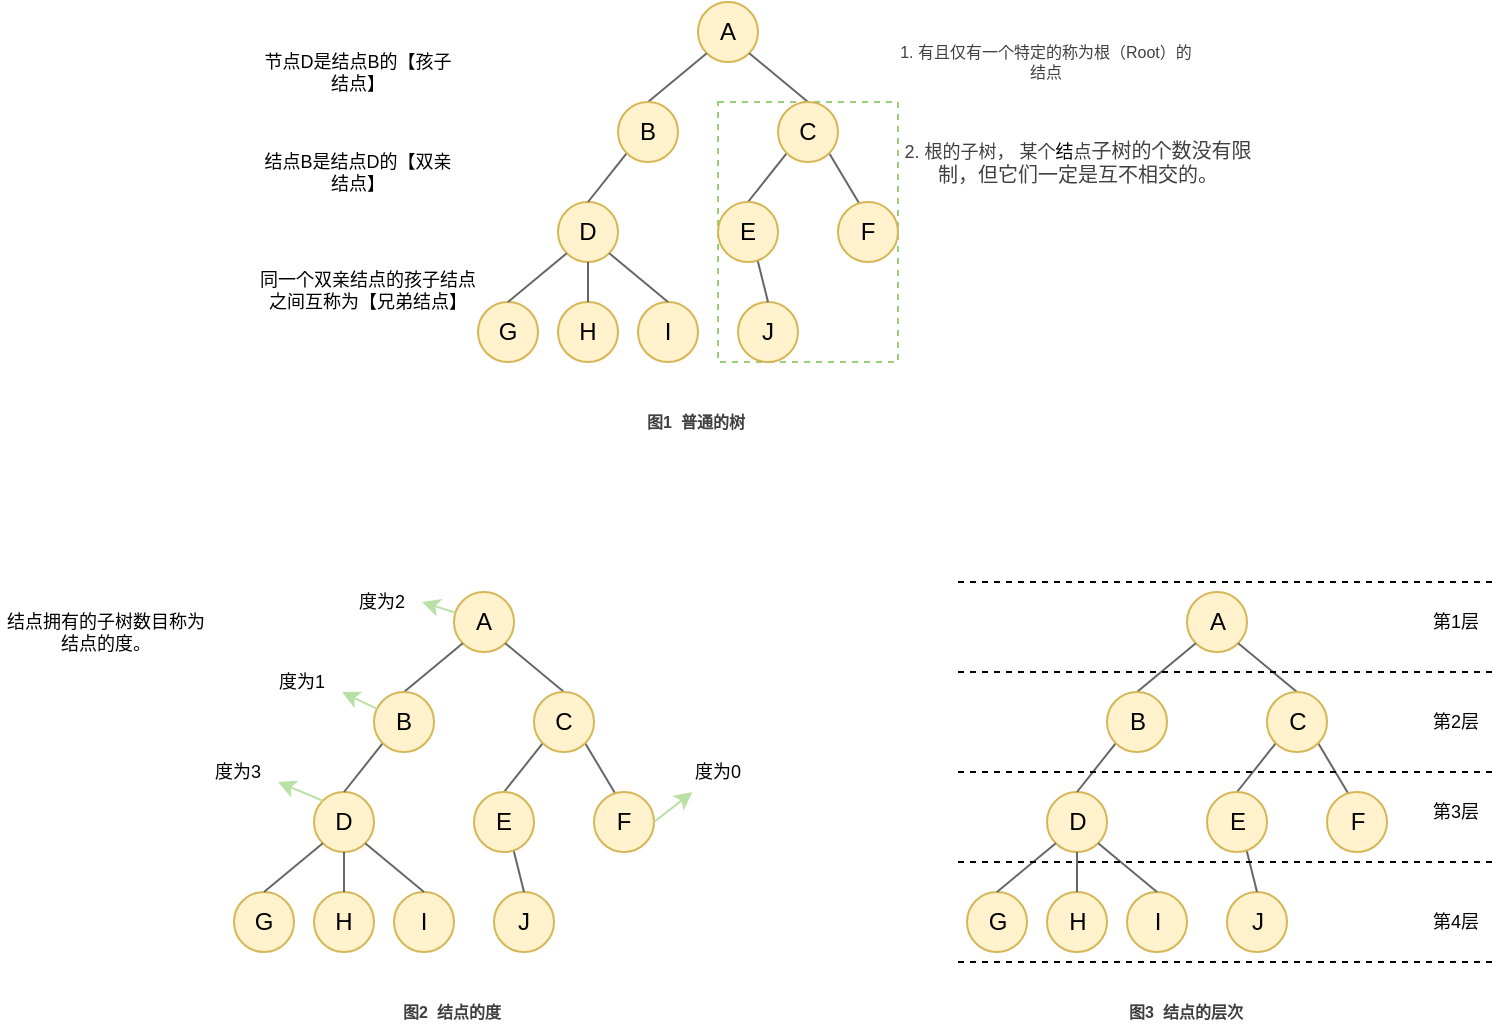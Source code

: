 <mxfile version="14.1.2" type="github">
  <diagram id="wbtQebCqkb7v4KOvZVG4" name="第 1 页">
    <mxGraphModel dx="981" dy="1744" grid="1" gridSize="10" guides="1" tooltips="1" connect="1" arrows="0" fold="1" page="1" pageScale="1" pageWidth="827" pageHeight="1169" math="0" shadow="0">
      <root>
        <mxCell id="0" />
        <mxCell id="1" parent="0" />
        <mxCell id="chGvUEU8lOG_RV2B_Zeu-36" value="" style="rounded=0;whiteSpace=wrap;html=1;fontSize=8;dashed=1;strokeColor=#97D077;" vertex="1" parent="1">
          <mxGeometry x="370" y="-1040" width="90" height="130" as="geometry" />
        </mxCell>
        <mxCell id="chGvUEU8lOG_RV2B_Zeu-2" value="D" style="ellipse;whiteSpace=wrap;html=1;aspect=fixed;fillColor=#fff2cc;strokeColor=#d6b656;" vertex="1" parent="1">
          <mxGeometry x="290" y="-990" width="30" height="30" as="geometry" />
        </mxCell>
        <mxCell id="chGvUEU8lOG_RV2B_Zeu-3" value="A" style="ellipse;whiteSpace=wrap;html=1;aspect=fixed;fillColor=#fff2cc;strokeColor=#d6b656;" vertex="1" parent="1">
          <mxGeometry x="360" y="-1090" width="30" height="30" as="geometry" />
        </mxCell>
        <mxCell id="chGvUEU8lOG_RV2B_Zeu-5" value="J" style="ellipse;whiteSpace=wrap;html=1;aspect=fixed;fillColor=#fff2cc;strokeColor=#d6b656;" vertex="1" parent="1">
          <mxGeometry x="380" y="-940" width="30" height="30" as="geometry" />
        </mxCell>
        <mxCell id="chGvUEU8lOG_RV2B_Zeu-6" value="G" style="ellipse;whiteSpace=wrap;html=1;aspect=fixed;fillColor=#fff2cc;strokeColor=#d6b656;" vertex="1" parent="1">
          <mxGeometry x="250" y="-940" width="30" height="30" as="geometry" />
        </mxCell>
        <mxCell id="chGvUEU8lOG_RV2B_Zeu-9" value="I" style="ellipse;whiteSpace=wrap;html=1;aspect=fixed;fillColor=#fff2cc;strokeColor=#d6b656;" vertex="1" parent="1">
          <mxGeometry x="330" y="-940" width="30" height="30" as="geometry" />
        </mxCell>
        <mxCell id="chGvUEU8lOG_RV2B_Zeu-10" value="H" style="ellipse;whiteSpace=wrap;html=1;aspect=fixed;fillColor=#fff2cc;strokeColor=#d6b656;" vertex="1" parent="1">
          <mxGeometry x="290" y="-940" width="30" height="30" as="geometry" />
        </mxCell>
        <mxCell id="chGvUEU8lOG_RV2B_Zeu-14" value="" style="endArrow=none;html=1;entryX=1;entryY=1;entryDx=0;entryDy=0;exitX=0.5;exitY=0;exitDx=0;exitDy=0;strokeWidth=1;strokeColor=#666666;" edge="1" parent="1" source="chGvUEU8lOG_RV2B_Zeu-29" target="chGvUEU8lOG_RV2B_Zeu-3">
          <mxGeometry width="50" height="50" relative="1" as="geometry">
            <mxPoint x="510" y="-1050" as="sourcePoint" />
            <mxPoint x="560" y="-1100" as="targetPoint" />
          </mxGeometry>
        </mxCell>
        <mxCell id="chGvUEU8lOG_RV2B_Zeu-15" value="" style="endArrow=none;html=1;entryX=0;entryY=1;entryDx=0;entryDy=0;exitX=0.5;exitY=0;exitDx=0;exitDy=0;strokeColor=#666666;strokeWidth=1;" edge="1" parent="1" source="chGvUEU8lOG_RV2B_Zeu-28" target="chGvUEU8lOG_RV2B_Zeu-3">
          <mxGeometry width="50" height="50" relative="1" as="geometry">
            <mxPoint x="250" y="-1030" as="sourcePoint" />
            <mxPoint x="300" y="-1080" as="targetPoint" />
          </mxGeometry>
        </mxCell>
        <mxCell id="chGvUEU8lOG_RV2B_Zeu-16" value="" style="endArrow=none;html=1;entryX=0;entryY=1;entryDx=0;entryDy=0;exitX=0.5;exitY=0;exitDx=0;exitDy=0;strokeColor=#666666;strokeWidth=1;" edge="1" parent="1" source="chGvUEU8lOG_RV2B_Zeu-2" target="chGvUEU8lOG_RV2B_Zeu-28">
          <mxGeometry width="50" height="50" relative="1" as="geometry">
            <mxPoint x="305" y="-980" as="sourcePoint" />
            <mxPoint x="530" y="-980" as="targetPoint" />
          </mxGeometry>
        </mxCell>
        <mxCell id="chGvUEU8lOG_RV2B_Zeu-17" value="" style="endArrow=none;html=1;entryX=1;entryY=1;entryDx=0;entryDy=0;exitX=0.369;exitY=0.051;exitDx=0;exitDy=0;strokeColor=#666666;strokeWidth=1;exitPerimeter=0;" edge="1" parent="1" source="chGvUEU8lOG_RV2B_Zeu-31" target="chGvUEU8lOG_RV2B_Zeu-29">
          <mxGeometry width="50" height="50" relative="1" as="geometry">
            <mxPoint x="590" y="-960" as="sourcePoint" />
            <mxPoint x="425.607" y="-1014.393" as="targetPoint" />
          </mxGeometry>
        </mxCell>
        <mxCell id="chGvUEU8lOG_RV2B_Zeu-18" value="" style="endArrow=none;html=1;exitX=0.5;exitY=0;exitDx=0;exitDy=0;strokeColor=#666666;strokeWidth=1;entryX=0;entryY=1;entryDx=0;entryDy=0;" edge="1" parent="1" source="chGvUEU8lOG_RV2B_Zeu-30" target="chGvUEU8lOG_RV2B_Zeu-29">
          <mxGeometry width="50" height="50" relative="1" as="geometry">
            <mxPoint x="395" y="-990" as="sourcePoint" />
            <mxPoint x="405" y="-1000" as="targetPoint" />
          </mxGeometry>
        </mxCell>
        <mxCell id="chGvUEU8lOG_RV2B_Zeu-19" value="" style="endArrow=none;html=1;entryX=0;entryY=1;entryDx=0;entryDy=0;exitX=0.5;exitY=0;exitDx=0;exitDy=0;strokeColor=#666666;strokeWidth=1;" edge="1" parent="1" source="chGvUEU8lOG_RV2B_Zeu-6" target="chGvUEU8lOG_RV2B_Zeu-2">
          <mxGeometry width="50" height="50" relative="1" as="geometry">
            <mxPoint x="190" y="-970" as="sourcePoint" />
            <mxPoint x="240" y="-1020" as="targetPoint" />
          </mxGeometry>
        </mxCell>
        <mxCell id="chGvUEU8lOG_RV2B_Zeu-20" value="" style="endArrow=none;html=1;entryX=0.5;entryY=1;entryDx=0;entryDy=0;strokeColor=#666666;strokeWidth=1;" edge="1" parent="1" source="chGvUEU8lOG_RV2B_Zeu-10" target="chGvUEU8lOG_RV2B_Zeu-2">
          <mxGeometry width="50" height="50" relative="1" as="geometry">
            <mxPoint x="240" y="-810" as="sourcePoint" />
            <mxPoint x="290" y="-860" as="targetPoint" />
          </mxGeometry>
        </mxCell>
        <mxCell id="chGvUEU8lOG_RV2B_Zeu-21" value="" style="endArrow=none;html=1;entryX=1;entryY=1;entryDx=0;entryDy=0;exitX=0.5;exitY=0;exitDx=0;exitDy=0;strokeColor=#666666;strokeWidth=1;" edge="1" parent="1" source="chGvUEU8lOG_RV2B_Zeu-9" target="chGvUEU8lOG_RV2B_Zeu-2">
          <mxGeometry width="50" height="50" relative="1" as="geometry">
            <mxPoint x="320" y="-790" as="sourcePoint" />
            <mxPoint x="370" y="-840" as="targetPoint" />
          </mxGeometry>
        </mxCell>
        <mxCell id="chGvUEU8lOG_RV2B_Zeu-22" value="" style="endArrow=none;html=1;exitX=0.5;exitY=0;exitDx=0;exitDy=0;strokeColor=#666666;strokeWidth=1;entryX=0.662;entryY=0.981;entryDx=0;entryDy=0;entryPerimeter=0;" edge="1" parent="1" source="chGvUEU8lOG_RV2B_Zeu-5" target="chGvUEU8lOG_RV2B_Zeu-30">
          <mxGeometry width="50" height="50" relative="1" as="geometry">
            <mxPoint x="520" y="-910" as="sourcePoint" />
            <mxPoint x="396" y="-964" as="targetPoint" />
          </mxGeometry>
        </mxCell>
        <mxCell id="chGvUEU8lOG_RV2B_Zeu-28" value="B" style="ellipse;whiteSpace=wrap;html=1;aspect=fixed;fillColor=#fff2cc;strokeColor=#d6b656;" vertex="1" parent="1">
          <mxGeometry x="320" y="-1040" width="30" height="30" as="geometry" />
        </mxCell>
        <mxCell id="chGvUEU8lOG_RV2B_Zeu-29" value="C" style="ellipse;whiteSpace=wrap;html=1;aspect=fixed;fillColor=#fff2cc;strokeColor=#d6b656;" vertex="1" parent="1">
          <mxGeometry x="400" y="-1040" width="30" height="30" as="geometry" />
        </mxCell>
        <mxCell id="chGvUEU8lOG_RV2B_Zeu-30" value="E" style="ellipse;whiteSpace=wrap;html=1;aspect=fixed;fillColor=#fff2cc;strokeColor=#d6b656;" vertex="1" parent="1">
          <mxGeometry x="370" y="-990" width="30" height="30" as="geometry" />
        </mxCell>
        <mxCell id="chGvUEU8lOG_RV2B_Zeu-31" value="F" style="ellipse;whiteSpace=wrap;html=1;aspect=fixed;fillColor=#fff2cc;strokeColor=#d6b656;" vertex="1" parent="1">
          <mxGeometry x="430" y="-990" width="30" height="30" as="geometry" />
        </mxCell>
        <mxCell id="chGvUEU8lOG_RV2B_Zeu-34" value="&lt;span style=&quot;color: rgb(64 , 64 , 64) ; font-size: 8px ; background-color: rgb(255 , 255 , 255)&quot;&gt;1. 有且仅有一个特定的称为根（Root）的结点&lt;/span&gt;" style="text;html=1;strokeColor=none;fillColor=none;align=center;verticalAlign=middle;whiteSpace=wrap;rounded=0;fontSize=8;" vertex="1" parent="1">
          <mxGeometry x="459" y="-1070" width="150" height="20" as="geometry" />
        </mxCell>
        <mxCell id="chGvUEU8lOG_RV2B_Zeu-35" value="&lt;span style=&quot;color: rgb(64 , 64 , 64) ; font-size: 8px ; font-style: normal ; letter-spacing: normal ; text-indent: 0px ; text-transform: none ; word-spacing: 0px ; background-color: rgb(255 , 255 , 255) ; display: inline ; float: none&quot;&gt;图1&amp;nbsp; 普通的树&lt;/span&gt;" style="text;html=1;strokeColor=none;fillColor=none;align=center;verticalAlign=middle;whiteSpace=wrap;rounded=0;fontSize=8;fontStyle=1" vertex="1" parent="1">
          <mxGeometry x="304" y="-890" width="110" height="20" as="geometry" />
        </mxCell>
        <mxCell id="chGvUEU8lOG_RV2B_Zeu-38" value="&lt;span style=&quot;color: rgb(64 , 64 , 64) ; font-size: 9px ; background-color: rgb(255 , 255 , 255)&quot;&gt;2. 根的子树， 某个&lt;/span&gt;结&lt;span style=&quot;color: rgb(64 , 64 , 64) ; font-size: 9px ; background-color: rgb(255 , 255 , 255)&quot;&gt;点&lt;/span&gt;&lt;font color=&quot;#404040&quot; size=&quot;1&quot;&gt;子树的个数没有限制，但它们一定是互不相交的。&lt;/font&gt;" style="text;html=1;strokeColor=none;fillColor=none;align=center;verticalAlign=middle;whiteSpace=wrap;rounded=0;dashed=1;fontSize=9;" vertex="1" parent="1">
          <mxGeometry x="460" y="-1030" width="180" height="40" as="geometry" />
        </mxCell>
        <mxCell id="chGvUEU8lOG_RV2B_Zeu-47" value="节点D是结点B的【孩子结点】" style="text;html=1;strokeColor=none;fillColor=none;align=center;verticalAlign=middle;whiteSpace=wrap;rounded=0;dashed=1;fontSize=9;" vertex="1" parent="1">
          <mxGeometry x="140" y="-1070" width="100" height="30" as="geometry" />
        </mxCell>
        <mxCell id="chGvUEU8lOG_RV2B_Zeu-48" value="结点B是结点D的【双亲结点】" style="text;html=1;strokeColor=none;fillColor=none;align=center;verticalAlign=middle;whiteSpace=wrap;rounded=0;dashed=1;fontSize=9;" vertex="1" parent="1">
          <mxGeometry x="140" y="-1020" width="100" height="30" as="geometry" />
        </mxCell>
        <mxCell id="chGvUEU8lOG_RV2B_Zeu-49" value="同一个双亲结点的孩子结点之间互称为【兄弟结点】" style="text;html=1;strokeColor=none;fillColor=none;align=center;verticalAlign=middle;whiteSpace=wrap;rounded=0;dashed=1;fontSize=9;" vertex="1" parent="1">
          <mxGeometry x="140" y="-970" width="110" height="47.5" as="geometry" />
        </mxCell>
        <mxCell id="chGvUEU8lOG_RV2B_Zeu-50" style="edgeStyle=none;rounded=0;orthogonalLoop=1;jettySize=auto;html=1;exitX=1;exitY=0.5;exitDx=0;exitDy=0;strokeColor=#B9E0A5;strokeWidth=1;fontSize=9;" edge="1" parent="1" source="chGvUEU8lOG_RV2B_Zeu-35" target="chGvUEU8lOG_RV2B_Zeu-35">
          <mxGeometry relative="1" as="geometry" />
        </mxCell>
        <mxCell id="chGvUEU8lOG_RV2B_Zeu-52" value="D" style="ellipse;whiteSpace=wrap;html=1;aspect=fixed;fillColor=#fff2cc;strokeColor=#d6b656;" vertex="1" parent="1">
          <mxGeometry x="168" y="-695" width="30" height="30" as="geometry" />
        </mxCell>
        <mxCell id="chGvUEU8lOG_RV2B_Zeu-53" value="A" style="ellipse;whiteSpace=wrap;html=1;aspect=fixed;fillColor=#fff2cc;strokeColor=#d6b656;" vertex="1" parent="1">
          <mxGeometry x="238" y="-795" width="30" height="30" as="geometry" />
        </mxCell>
        <mxCell id="chGvUEU8lOG_RV2B_Zeu-54" value="J" style="ellipse;whiteSpace=wrap;html=1;aspect=fixed;fillColor=#fff2cc;strokeColor=#d6b656;" vertex="1" parent="1">
          <mxGeometry x="258" y="-645" width="30" height="30" as="geometry" />
        </mxCell>
        <mxCell id="chGvUEU8lOG_RV2B_Zeu-55" value="G" style="ellipse;whiteSpace=wrap;html=1;aspect=fixed;fillColor=#fff2cc;strokeColor=#d6b656;" vertex="1" parent="1">
          <mxGeometry x="128" y="-645" width="30" height="30" as="geometry" />
        </mxCell>
        <mxCell id="chGvUEU8lOG_RV2B_Zeu-56" value="I" style="ellipse;whiteSpace=wrap;html=1;aspect=fixed;fillColor=#fff2cc;strokeColor=#d6b656;" vertex="1" parent="1">
          <mxGeometry x="208" y="-645" width="30" height="30" as="geometry" />
        </mxCell>
        <mxCell id="chGvUEU8lOG_RV2B_Zeu-57" value="H" style="ellipse;whiteSpace=wrap;html=1;aspect=fixed;fillColor=#fff2cc;strokeColor=#d6b656;" vertex="1" parent="1">
          <mxGeometry x="168" y="-645" width="30" height="30" as="geometry" />
        </mxCell>
        <mxCell id="chGvUEU8lOG_RV2B_Zeu-58" value="" style="endArrow=none;html=1;entryX=1;entryY=1;entryDx=0;entryDy=0;exitX=0.5;exitY=0;exitDx=0;exitDy=0;strokeWidth=1;strokeColor=#666666;" edge="1" parent="1" source="chGvUEU8lOG_RV2B_Zeu-68" target="chGvUEU8lOG_RV2B_Zeu-53">
          <mxGeometry width="50" height="50" relative="1" as="geometry">
            <mxPoint x="388" y="-755" as="sourcePoint" />
            <mxPoint x="438" y="-805" as="targetPoint" />
          </mxGeometry>
        </mxCell>
        <mxCell id="chGvUEU8lOG_RV2B_Zeu-59" value="" style="endArrow=none;html=1;entryX=0;entryY=1;entryDx=0;entryDy=0;exitX=0.5;exitY=0;exitDx=0;exitDy=0;strokeColor=#666666;strokeWidth=1;" edge="1" parent="1" source="chGvUEU8lOG_RV2B_Zeu-67" target="chGvUEU8lOG_RV2B_Zeu-53">
          <mxGeometry width="50" height="50" relative="1" as="geometry">
            <mxPoint x="128" y="-735" as="sourcePoint" />
            <mxPoint x="178" y="-785" as="targetPoint" />
          </mxGeometry>
        </mxCell>
        <mxCell id="chGvUEU8lOG_RV2B_Zeu-60" value="" style="endArrow=none;html=1;entryX=0;entryY=1;entryDx=0;entryDy=0;exitX=0.5;exitY=0;exitDx=0;exitDy=0;strokeColor=#666666;strokeWidth=1;" edge="1" parent="1" source="chGvUEU8lOG_RV2B_Zeu-52" target="chGvUEU8lOG_RV2B_Zeu-67">
          <mxGeometry width="50" height="50" relative="1" as="geometry">
            <mxPoint x="183" y="-685" as="sourcePoint" />
            <mxPoint x="408" y="-685" as="targetPoint" />
          </mxGeometry>
        </mxCell>
        <mxCell id="chGvUEU8lOG_RV2B_Zeu-61" value="" style="endArrow=none;html=1;entryX=1;entryY=1;entryDx=0;entryDy=0;exitX=0.369;exitY=0.051;exitDx=0;exitDy=0;strokeColor=#666666;strokeWidth=1;exitPerimeter=0;" edge="1" parent="1" source="chGvUEU8lOG_RV2B_Zeu-70" target="chGvUEU8lOG_RV2B_Zeu-68">
          <mxGeometry width="50" height="50" relative="1" as="geometry">
            <mxPoint x="468" y="-665" as="sourcePoint" />
            <mxPoint x="303.607" y="-719.393" as="targetPoint" />
          </mxGeometry>
        </mxCell>
        <mxCell id="chGvUEU8lOG_RV2B_Zeu-62" value="" style="endArrow=none;html=1;exitX=0.5;exitY=0;exitDx=0;exitDy=0;strokeColor=#666666;strokeWidth=1;entryX=0;entryY=1;entryDx=0;entryDy=0;" edge="1" parent="1" source="chGvUEU8lOG_RV2B_Zeu-69" target="chGvUEU8lOG_RV2B_Zeu-68">
          <mxGeometry width="50" height="50" relative="1" as="geometry">
            <mxPoint x="273" y="-695" as="sourcePoint" />
            <mxPoint x="283" y="-705" as="targetPoint" />
          </mxGeometry>
        </mxCell>
        <mxCell id="chGvUEU8lOG_RV2B_Zeu-63" value="" style="endArrow=none;html=1;entryX=0;entryY=1;entryDx=0;entryDy=0;exitX=0.5;exitY=0;exitDx=0;exitDy=0;strokeColor=#666666;strokeWidth=1;" edge="1" parent="1" source="chGvUEU8lOG_RV2B_Zeu-55" target="chGvUEU8lOG_RV2B_Zeu-52">
          <mxGeometry width="50" height="50" relative="1" as="geometry">
            <mxPoint x="68" y="-675" as="sourcePoint" />
            <mxPoint x="118" y="-725" as="targetPoint" />
          </mxGeometry>
        </mxCell>
        <mxCell id="chGvUEU8lOG_RV2B_Zeu-64" value="" style="endArrow=none;html=1;entryX=0.5;entryY=1;entryDx=0;entryDy=0;strokeColor=#666666;strokeWidth=1;" edge="1" parent="1" source="chGvUEU8lOG_RV2B_Zeu-57" target="chGvUEU8lOG_RV2B_Zeu-52">
          <mxGeometry width="50" height="50" relative="1" as="geometry">
            <mxPoint x="118" y="-515" as="sourcePoint" />
            <mxPoint x="168" y="-565" as="targetPoint" />
          </mxGeometry>
        </mxCell>
        <mxCell id="chGvUEU8lOG_RV2B_Zeu-65" value="" style="endArrow=none;html=1;entryX=1;entryY=1;entryDx=0;entryDy=0;exitX=0.5;exitY=0;exitDx=0;exitDy=0;strokeColor=#666666;strokeWidth=1;" edge="1" parent="1" source="chGvUEU8lOG_RV2B_Zeu-56" target="chGvUEU8lOG_RV2B_Zeu-52">
          <mxGeometry width="50" height="50" relative="1" as="geometry">
            <mxPoint x="198" y="-495" as="sourcePoint" />
            <mxPoint x="248" y="-545" as="targetPoint" />
          </mxGeometry>
        </mxCell>
        <mxCell id="chGvUEU8lOG_RV2B_Zeu-66" value="" style="endArrow=none;html=1;exitX=0.5;exitY=0;exitDx=0;exitDy=0;strokeColor=#666666;strokeWidth=1;entryX=0.662;entryY=0.981;entryDx=0;entryDy=0;entryPerimeter=0;" edge="1" parent="1" source="chGvUEU8lOG_RV2B_Zeu-54" target="chGvUEU8lOG_RV2B_Zeu-69">
          <mxGeometry width="50" height="50" relative="1" as="geometry">
            <mxPoint x="398" y="-615" as="sourcePoint" />
            <mxPoint x="274" y="-669" as="targetPoint" />
          </mxGeometry>
        </mxCell>
        <mxCell id="chGvUEU8lOG_RV2B_Zeu-67" value="B" style="ellipse;whiteSpace=wrap;html=1;aspect=fixed;fillColor=#fff2cc;strokeColor=#d6b656;" vertex="1" parent="1">
          <mxGeometry x="198" y="-745" width="30" height="30" as="geometry" />
        </mxCell>
        <mxCell id="chGvUEU8lOG_RV2B_Zeu-68" value="C" style="ellipse;whiteSpace=wrap;html=1;aspect=fixed;fillColor=#fff2cc;strokeColor=#d6b656;" vertex="1" parent="1">
          <mxGeometry x="278" y="-745" width="30" height="30" as="geometry" />
        </mxCell>
        <mxCell id="chGvUEU8lOG_RV2B_Zeu-69" value="E" style="ellipse;whiteSpace=wrap;html=1;aspect=fixed;fillColor=#fff2cc;strokeColor=#d6b656;" vertex="1" parent="1">
          <mxGeometry x="248" y="-695" width="30" height="30" as="geometry" />
        </mxCell>
        <mxCell id="chGvUEU8lOG_RV2B_Zeu-70" value="F" style="ellipse;whiteSpace=wrap;html=1;aspect=fixed;fillColor=#fff2cc;strokeColor=#d6b656;" vertex="1" parent="1">
          <mxGeometry x="308" y="-695" width="30" height="30" as="geometry" />
        </mxCell>
        <mxCell id="chGvUEU8lOG_RV2B_Zeu-71" value="&lt;span style=&quot;color: rgb(64 , 64 , 64) ; font-size: 8px ; font-style: normal ; letter-spacing: normal ; text-indent: 0px ; text-transform: none ; word-spacing: 0px ; background-color: rgb(255 , 255 , 255) ; display: inline ; float: none&quot;&gt;图2&amp;nbsp; 结点的度&lt;/span&gt;" style="text;html=1;strokeColor=none;fillColor=none;align=center;verticalAlign=middle;whiteSpace=wrap;rounded=0;fontSize=8;fontStyle=1" vertex="1" parent="1">
          <mxGeometry x="182" y="-595" width="110" height="20" as="geometry" />
        </mxCell>
        <mxCell id="chGvUEU8lOG_RV2B_Zeu-72" value="结点拥有的子树数目称为结点的度。" style="text;html=1;strokeColor=none;fillColor=none;align=center;verticalAlign=middle;whiteSpace=wrap;rounded=0;dashed=1;fontSize=9;" vertex="1" parent="1">
          <mxGeometry x="11" y="-795" width="106" height="40" as="geometry" />
        </mxCell>
        <mxCell id="chGvUEU8lOG_RV2B_Zeu-73" value="度为2" style="text;html=1;strokeColor=none;fillColor=none;align=center;verticalAlign=middle;whiteSpace=wrap;rounded=0;dashed=1;fontSize=9;" vertex="1" parent="1">
          <mxGeometry x="182" y="-800" width="40" height="20" as="geometry" />
        </mxCell>
        <mxCell id="chGvUEU8lOG_RV2B_Zeu-74" value="" style="endArrow=classic;html=1;strokeWidth=1;fontSize=9;entryX=1;entryY=0.5;entryDx=0;entryDy=0;strokeColor=#B9E0A5;" edge="1" parent="1" source="chGvUEU8lOG_RV2B_Zeu-53" target="chGvUEU8lOG_RV2B_Zeu-73">
          <mxGeometry width="50" height="50" relative="1" as="geometry">
            <mxPoint x="308" y="-815" as="sourcePoint" />
            <mxPoint x="358" y="-865" as="targetPoint" />
          </mxGeometry>
        </mxCell>
        <mxCell id="chGvUEU8lOG_RV2B_Zeu-75" value="度为1" style="text;html=1;strokeColor=none;fillColor=none;align=center;verticalAlign=middle;whiteSpace=wrap;rounded=0;dashed=1;fontSize=9;" vertex="1" parent="1">
          <mxGeometry x="142" y="-760" width="40" height="20" as="geometry" />
        </mxCell>
        <mxCell id="chGvUEU8lOG_RV2B_Zeu-76" value="" style="endArrow=classic;html=1;strokeWidth=1;fontSize=9;entryX=1;entryY=0.75;entryDx=0;entryDy=0;strokeColor=#B9E0A5;" edge="1" parent="1" source="chGvUEU8lOG_RV2B_Zeu-67" target="chGvUEU8lOG_RV2B_Zeu-75">
          <mxGeometry width="50" height="50" relative="1" as="geometry">
            <mxPoint x="250.827" y="-778.765" as="sourcePoint" />
            <mxPoint x="228" y="-795" as="targetPoint" />
          </mxGeometry>
        </mxCell>
        <mxCell id="chGvUEU8lOG_RV2B_Zeu-77" style="edgeStyle=none;rounded=0;orthogonalLoop=1;jettySize=auto;html=1;exitX=1;exitY=0.5;exitDx=0;exitDy=0;strokeColor=#B9E0A5;strokeWidth=1;fontSize=9;" edge="1" parent="1" source="chGvUEU8lOG_RV2B_Zeu-71" target="chGvUEU8lOG_RV2B_Zeu-71">
          <mxGeometry relative="1" as="geometry" />
        </mxCell>
        <mxCell id="chGvUEU8lOG_RV2B_Zeu-78" value="度为3" style="text;html=1;strokeColor=none;fillColor=none;align=center;verticalAlign=middle;whiteSpace=wrap;rounded=0;dashed=1;fontSize=9;" vertex="1" parent="1">
          <mxGeometry x="110" y="-715" width="40" height="20" as="geometry" />
        </mxCell>
        <mxCell id="chGvUEU8lOG_RV2B_Zeu-79" value="度为0" style="text;html=1;strokeColor=none;fillColor=none;align=center;verticalAlign=middle;whiteSpace=wrap;rounded=0;dashed=1;fontSize=9;" vertex="1" parent="1">
          <mxGeometry x="350" y="-715" width="40" height="20" as="geometry" />
        </mxCell>
        <mxCell id="chGvUEU8lOG_RV2B_Zeu-80" value="" style="endArrow=classic;html=1;strokeWidth=1;fontSize=9;entryX=1;entryY=0.75;entryDx=0;entryDy=0;strokeColor=#B9E0A5;exitX=0;exitY=0;exitDx=0;exitDy=0;" edge="1" parent="1" source="chGvUEU8lOG_RV2B_Zeu-52" target="chGvUEU8lOG_RV2B_Zeu-78">
          <mxGeometry width="50" height="50" relative="1" as="geometry">
            <mxPoint x="208.336" y="-723.158" as="sourcePoint" />
            <mxPoint x="178" y="-730" as="targetPoint" />
          </mxGeometry>
        </mxCell>
        <mxCell id="chGvUEU8lOG_RV2B_Zeu-81" value="" style="endArrow=classic;html=1;strokeWidth=1;fontSize=9;strokeColor=#B9E0A5;exitX=1;exitY=0.5;exitDx=0;exitDy=0;" edge="1" parent="1" source="chGvUEU8lOG_RV2B_Zeu-70" target="chGvUEU8lOG_RV2B_Zeu-79">
          <mxGeometry width="50" height="50" relative="1" as="geometry">
            <mxPoint x="182.393" y="-680.607" as="sourcePoint" />
            <mxPoint x="150" y="-690" as="targetPoint" />
          </mxGeometry>
        </mxCell>
        <mxCell id="chGvUEU8lOG_RV2B_Zeu-82" value="D" style="ellipse;whiteSpace=wrap;html=1;aspect=fixed;fillColor=#fff2cc;strokeColor=#d6b656;" vertex="1" parent="1">
          <mxGeometry x="534.5" y="-695" width="30" height="30" as="geometry" />
        </mxCell>
        <mxCell id="chGvUEU8lOG_RV2B_Zeu-83" value="A" style="ellipse;whiteSpace=wrap;html=1;aspect=fixed;fillColor=#fff2cc;strokeColor=#d6b656;" vertex="1" parent="1">
          <mxGeometry x="604.5" y="-795" width="30" height="30" as="geometry" />
        </mxCell>
        <mxCell id="chGvUEU8lOG_RV2B_Zeu-84" value="J" style="ellipse;whiteSpace=wrap;html=1;aspect=fixed;fillColor=#fff2cc;strokeColor=#d6b656;" vertex="1" parent="1">
          <mxGeometry x="624.5" y="-645" width="30" height="30" as="geometry" />
        </mxCell>
        <mxCell id="chGvUEU8lOG_RV2B_Zeu-85" value="G" style="ellipse;whiteSpace=wrap;html=1;aspect=fixed;fillColor=#fff2cc;strokeColor=#d6b656;" vertex="1" parent="1">
          <mxGeometry x="494.5" y="-645" width="30" height="30" as="geometry" />
        </mxCell>
        <mxCell id="chGvUEU8lOG_RV2B_Zeu-86" value="I" style="ellipse;whiteSpace=wrap;html=1;aspect=fixed;fillColor=#fff2cc;strokeColor=#d6b656;" vertex="1" parent="1">
          <mxGeometry x="574.5" y="-645" width="30" height="30" as="geometry" />
        </mxCell>
        <mxCell id="chGvUEU8lOG_RV2B_Zeu-87" value="H" style="ellipse;whiteSpace=wrap;html=1;aspect=fixed;fillColor=#fff2cc;strokeColor=#d6b656;" vertex="1" parent="1">
          <mxGeometry x="534.5" y="-645" width="30" height="30" as="geometry" />
        </mxCell>
        <mxCell id="chGvUEU8lOG_RV2B_Zeu-88" value="" style="endArrow=none;html=1;entryX=1;entryY=1;entryDx=0;entryDy=0;exitX=0.5;exitY=0;exitDx=0;exitDy=0;strokeWidth=1;strokeColor=#666666;" edge="1" parent="1" source="chGvUEU8lOG_RV2B_Zeu-98" target="chGvUEU8lOG_RV2B_Zeu-83">
          <mxGeometry width="50" height="50" relative="1" as="geometry">
            <mxPoint x="754.5" y="-755" as="sourcePoint" />
            <mxPoint x="804.5" y="-805" as="targetPoint" />
          </mxGeometry>
        </mxCell>
        <mxCell id="chGvUEU8lOG_RV2B_Zeu-89" value="" style="endArrow=none;html=1;entryX=0;entryY=1;entryDx=0;entryDy=0;exitX=0.5;exitY=0;exitDx=0;exitDy=0;strokeColor=#666666;strokeWidth=1;" edge="1" parent="1" source="chGvUEU8lOG_RV2B_Zeu-97" target="chGvUEU8lOG_RV2B_Zeu-83">
          <mxGeometry width="50" height="50" relative="1" as="geometry">
            <mxPoint x="494.5" y="-735" as="sourcePoint" />
            <mxPoint x="544.5" y="-785" as="targetPoint" />
          </mxGeometry>
        </mxCell>
        <mxCell id="chGvUEU8lOG_RV2B_Zeu-90" value="" style="endArrow=none;html=1;entryX=0;entryY=1;entryDx=0;entryDy=0;exitX=0.5;exitY=0;exitDx=0;exitDy=0;strokeColor=#666666;strokeWidth=1;" edge="1" parent="1" source="chGvUEU8lOG_RV2B_Zeu-82" target="chGvUEU8lOG_RV2B_Zeu-97">
          <mxGeometry width="50" height="50" relative="1" as="geometry">
            <mxPoint x="549.5" y="-685" as="sourcePoint" />
            <mxPoint x="774.5" y="-685" as="targetPoint" />
          </mxGeometry>
        </mxCell>
        <mxCell id="chGvUEU8lOG_RV2B_Zeu-91" value="" style="endArrow=none;html=1;entryX=1;entryY=1;entryDx=0;entryDy=0;exitX=0.369;exitY=0.051;exitDx=0;exitDy=0;strokeColor=#666666;strokeWidth=1;exitPerimeter=0;" edge="1" parent="1" source="chGvUEU8lOG_RV2B_Zeu-100" target="chGvUEU8lOG_RV2B_Zeu-98">
          <mxGeometry width="50" height="50" relative="1" as="geometry">
            <mxPoint x="834.5" y="-665" as="sourcePoint" />
            <mxPoint x="670.107" y="-719.393" as="targetPoint" />
          </mxGeometry>
        </mxCell>
        <mxCell id="chGvUEU8lOG_RV2B_Zeu-92" value="" style="endArrow=none;html=1;exitX=0.5;exitY=0;exitDx=0;exitDy=0;strokeColor=#666666;strokeWidth=1;entryX=0;entryY=1;entryDx=0;entryDy=0;" edge="1" parent="1" source="chGvUEU8lOG_RV2B_Zeu-99" target="chGvUEU8lOG_RV2B_Zeu-98">
          <mxGeometry width="50" height="50" relative="1" as="geometry">
            <mxPoint x="639.5" y="-695" as="sourcePoint" />
            <mxPoint x="649.5" y="-705" as="targetPoint" />
          </mxGeometry>
        </mxCell>
        <mxCell id="chGvUEU8lOG_RV2B_Zeu-93" value="" style="endArrow=none;html=1;entryX=0;entryY=1;entryDx=0;entryDy=0;exitX=0.5;exitY=0;exitDx=0;exitDy=0;strokeColor=#666666;strokeWidth=1;" edge="1" parent="1" source="chGvUEU8lOG_RV2B_Zeu-85" target="chGvUEU8lOG_RV2B_Zeu-82">
          <mxGeometry width="50" height="50" relative="1" as="geometry">
            <mxPoint x="434.5" y="-675" as="sourcePoint" />
            <mxPoint x="484.5" y="-725" as="targetPoint" />
          </mxGeometry>
        </mxCell>
        <mxCell id="chGvUEU8lOG_RV2B_Zeu-94" value="" style="endArrow=none;html=1;entryX=0.5;entryY=1;entryDx=0;entryDy=0;strokeColor=#666666;strokeWidth=1;" edge="1" parent="1" source="chGvUEU8lOG_RV2B_Zeu-87" target="chGvUEU8lOG_RV2B_Zeu-82">
          <mxGeometry width="50" height="50" relative="1" as="geometry">
            <mxPoint x="484.5" y="-515" as="sourcePoint" />
            <mxPoint x="534.5" y="-565" as="targetPoint" />
          </mxGeometry>
        </mxCell>
        <mxCell id="chGvUEU8lOG_RV2B_Zeu-95" value="" style="endArrow=none;html=1;entryX=1;entryY=1;entryDx=0;entryDy=0;exitX=0.5;exitY=0;exitDx=0;exitDy=0;strokeColor=#666666;strokeWidth=1;" edge="1" parent="1" source="chGvUEU8lOG_RV2B_Zeu-86" target="chGvUEU8lOG_RV2B_Zeu-82">
          <mxGeometry width="50" height="50" relative="1" as="geometry">
            <mxPoint x="564.5" y="-495" as="sourcePoint" />
            <mxPoint x="614.5" y="-545" as="targetPoint" />
          </mxGeometry>
        </mxCell>
        <mxCell id="chGvUEU8lOG_RV2B_Zeu-96" value="" style="endArrow=none;html=1;exitX=0.5;exitY=0;exitDx=0;exitDy=0;strokeColor=#666666;strokeWidth=1;entryX=0.662;entryY=0.981;entryDx=0;entryDy=0;entryPerimeter=0;" edge="1" parent="1" source="chGvUEU8lOG_RV2B_Zeu-84" target="chGvUEU8lOG_RV2B_Zeu-99">
          <mxGeometry width="50" height="50" relative="1" as="geometry">
            <mxPoint x="764.5" y="-615" as="sourcePoint" />
            <mxPoint x="640.5" y="-669" as="targetPoint" />
          </mxGeometry>
        </mxCell>
        <mxCell id="chGvUEU8lOG_RV2B_Zeu-97" value="B" style="ellipse;whiteSpace=wrap;html=1;aspect=fixed;fillColor=#fff2cc;strokeColor=#d6b656;" vertex="1" parent="1">
          <mxGeometry x="564.5" y="-745" width="30" height="30" as="geometry" />
        </mxCell>
        <mxCell id="chGvUEU8lOG_RV2B_Zeu-98" value="C" style="ellipse;whiteSpace=wrap;html=1;aspect=fixed;fillColor=#fff2cc;strokeColor=#d6b656;" vertex="1" parent="1">
          <mxGeometry x="644.5" y="-745" width="30" height="30" as="geometry" />
        </mxCell>
        <mxCell id="chGvUEU8lOG_RV2B_Zeu-99" value="E" style="ellipse;whiteSpace=wrap;html=1;aspect=fixed;fillColor=#fff2cc;strokeColor=#d6b656;" vertex="1" parent="1">
          <mxGeometry x="614.5" y="-695" width="30" height="30" as="geometry" />
        </mxCell>
        <mxCell id="chGvUEU8lOG_RV2B_Zeu-100" value="F" style="ellipse;whiteSpace=wrap;html=1;aspect=fixed;fillColor=#fff2cc;strokeColor=#d6b656;" vertex="1" parent="1">
          <mxGeometry x="674.5" y="-695" width="30" height="30" as="geometry" />
        </mxCell>
        <mxCell id="chGvUEU8lOG_RV2B_Zeu-101" value="&lt;span style=&quot;color: rgb(64 , 64 , 64) ; font-size: 8px ; font-style: normal ; letter-spacing: normal ; text-indent: 0px ; text-transform: none ; word-spacing: 0px ; background-color: rgb(255 , 255 , 255) ; display: inline ; float: none&quot;&gt;图3&amp;nbsp; 结点的层次&lt;/span&gt;" style="text;html=1;strokeColor=none;fillColor=none;align=center;verticalAlign=middle;whiteSpace=wrap;rounded=0;fontSize=8;fontStyle=1" vertex="1" parent="1">
          <mxGeometry x="548.5" y="-595" width="110" height="20" as="geometry" />
        </mxCell>
        <mxCell id="chGvUEU8lOG_RV2B_Zeu-103" value="第1层" style="text;html=1;strokeColor=none;fillColor=none;align=center;verticalAlign=middle;whiteSpace=wrap;rounded=0;dashed=1;fontSize=9;" vertex="1" parent="1">
          <mxGeometry x="719" y="-790" width="40" height="20" as="geometry" />
        </mxCell>
        <mxCell id="chGvUEU8lOG_RV2B_Zeu-105" value="第2层" style="text;html=1;strokeColor=none;fillColor=none;align=center;verticalAlign=middle;whiteSpace=wrap;rounded=0;dashed=1;fontSize=9;" vertex="1" parent="1">
          <mxGeometry x="719" y="-740" width="40" height="20" as="geometry" />
        </mxCell>
        <mxCell id="chGvUEU8lOG_RV2B_Zeu-107" style="edgeStyle=none;rounded=0;orthogonalLoop=1;jettySize=auto;html=1;exitX=1;exitY=0.5;exitDx=0;exitDy=0;strokeColor=#B9E0A5;strokeWidth=1;fontSize=9;" edge="1" parent="1" source="chGvUEU8lOG_RV2B_Zeu-101" target="chGvUEU8lOG_RV2B_Zeu-101">
          <mxGeometry relative="1" as="geometry" />
        </mxCell>
        <mxCell id="chGvUEU8lOG_RV2B_Zeu-108" value="第4层" style="text;html=1;strokeColor=none;fillColor=none;align=center;verticalAlign=middle;whiteSpace=wrap;rounded=0;dashed=1;fontSize=9;" vertex="1" parent="1">
          <mxGeometry x="719" y="-640" width="40" height="20" as="geometry" />
        </mxCell>
        <mxCell id="chGvUEU8lOG_RV2B_Zeu-109" value="第3层" style="text;html=1;strokeColor=none;fillColor=none;align=center;verticalAlign=middle;whiteSpace=wrap;rounded=0;dashed=1;fontSize=9;" vertex="1" parent="1">
          <mxGeometry x="719" y="-695" width="40" height="20" as="geometry" />
        </mxCell>
        <mxCell id="chGvUEU8lOG_RV2B_Zeu-112" value="" style="endArrow=none;dashed=1;html=1;strokeWidth=1;fontSize=9;" edge="1" parent="1">
          <mxGeometry width="50" height="50" relative="1" as="geometry">
            <mxPoint x="490" y="-755" as="sourcePoint" />
            <mxPoint x="760" y="-755" as="targetPoint" />
          </mxGeometry>
        </mxCell>
        <mxCell id="chGvUEU8lOG_RV2B_Zeu-113" value="" style="endArrow=none;dashed=1;html=1;strokeWidth=1;fontSize=9;" edge="1" parent="1">
          <mxGeometry width="50" height="50" relative="1" as="geometry">
            <mxPoint x="490" y="-705" as="sourcePoint" />
            <mxPoint x="759" y="-705" as="targetPoint" />
          </mxGeometry>
        </mxCell>
        <mxCell id="chGvUEU8lOG_RV2B_Zeu-114" value="" style="endArrow=none;dashed=1;html=1;strokeWidth=1;fontSize=9;" edge="1" parent="1">
          <mxGeometry width="50" height="50" relative="1" as="geometry">
            <mxPoint x="490" y="-660" as="sourcePoint" />
            <mxPoint x="760" y="-660" as="targetPoint" />
          </mxGeometry>
        </mxCell>
        <mxCell id="chGvUEU8lOG_RV2B_Zeu-115" value="" style="endArrow=none;dashed=1;html=1;strokeWidth=1;fontSize=9;" edge="1" parent="1">
          <mxGeometry width="50" height="50" relative="1" as="geometry">
            <mxPoint x="490" y="-610" as="sourcePoint" />
            <mxPoint x="760" y="-610" as="targetPoint" />
          </mxGeometry>
        </mxCell>
        <mxCell id="chGvUEU8lOG_RV2B_Zeu-116" value="" style="endArrow=none;dashed=1;html=1;strokeWidth=1;fontSize=9;" edge="1" parent="1">
          <mxGeometry width="50" height="50" relative="1" as="geometry">
            <mxPoint x="490" y="-800" as="sourcePoint" />
            <mxPoint x="760" y="-800" as="targetPoint" />
          </mxGeometry>
        </mxCell>
      </root>
    </mxGraphModel>
  </diagram>
</mxfile>
